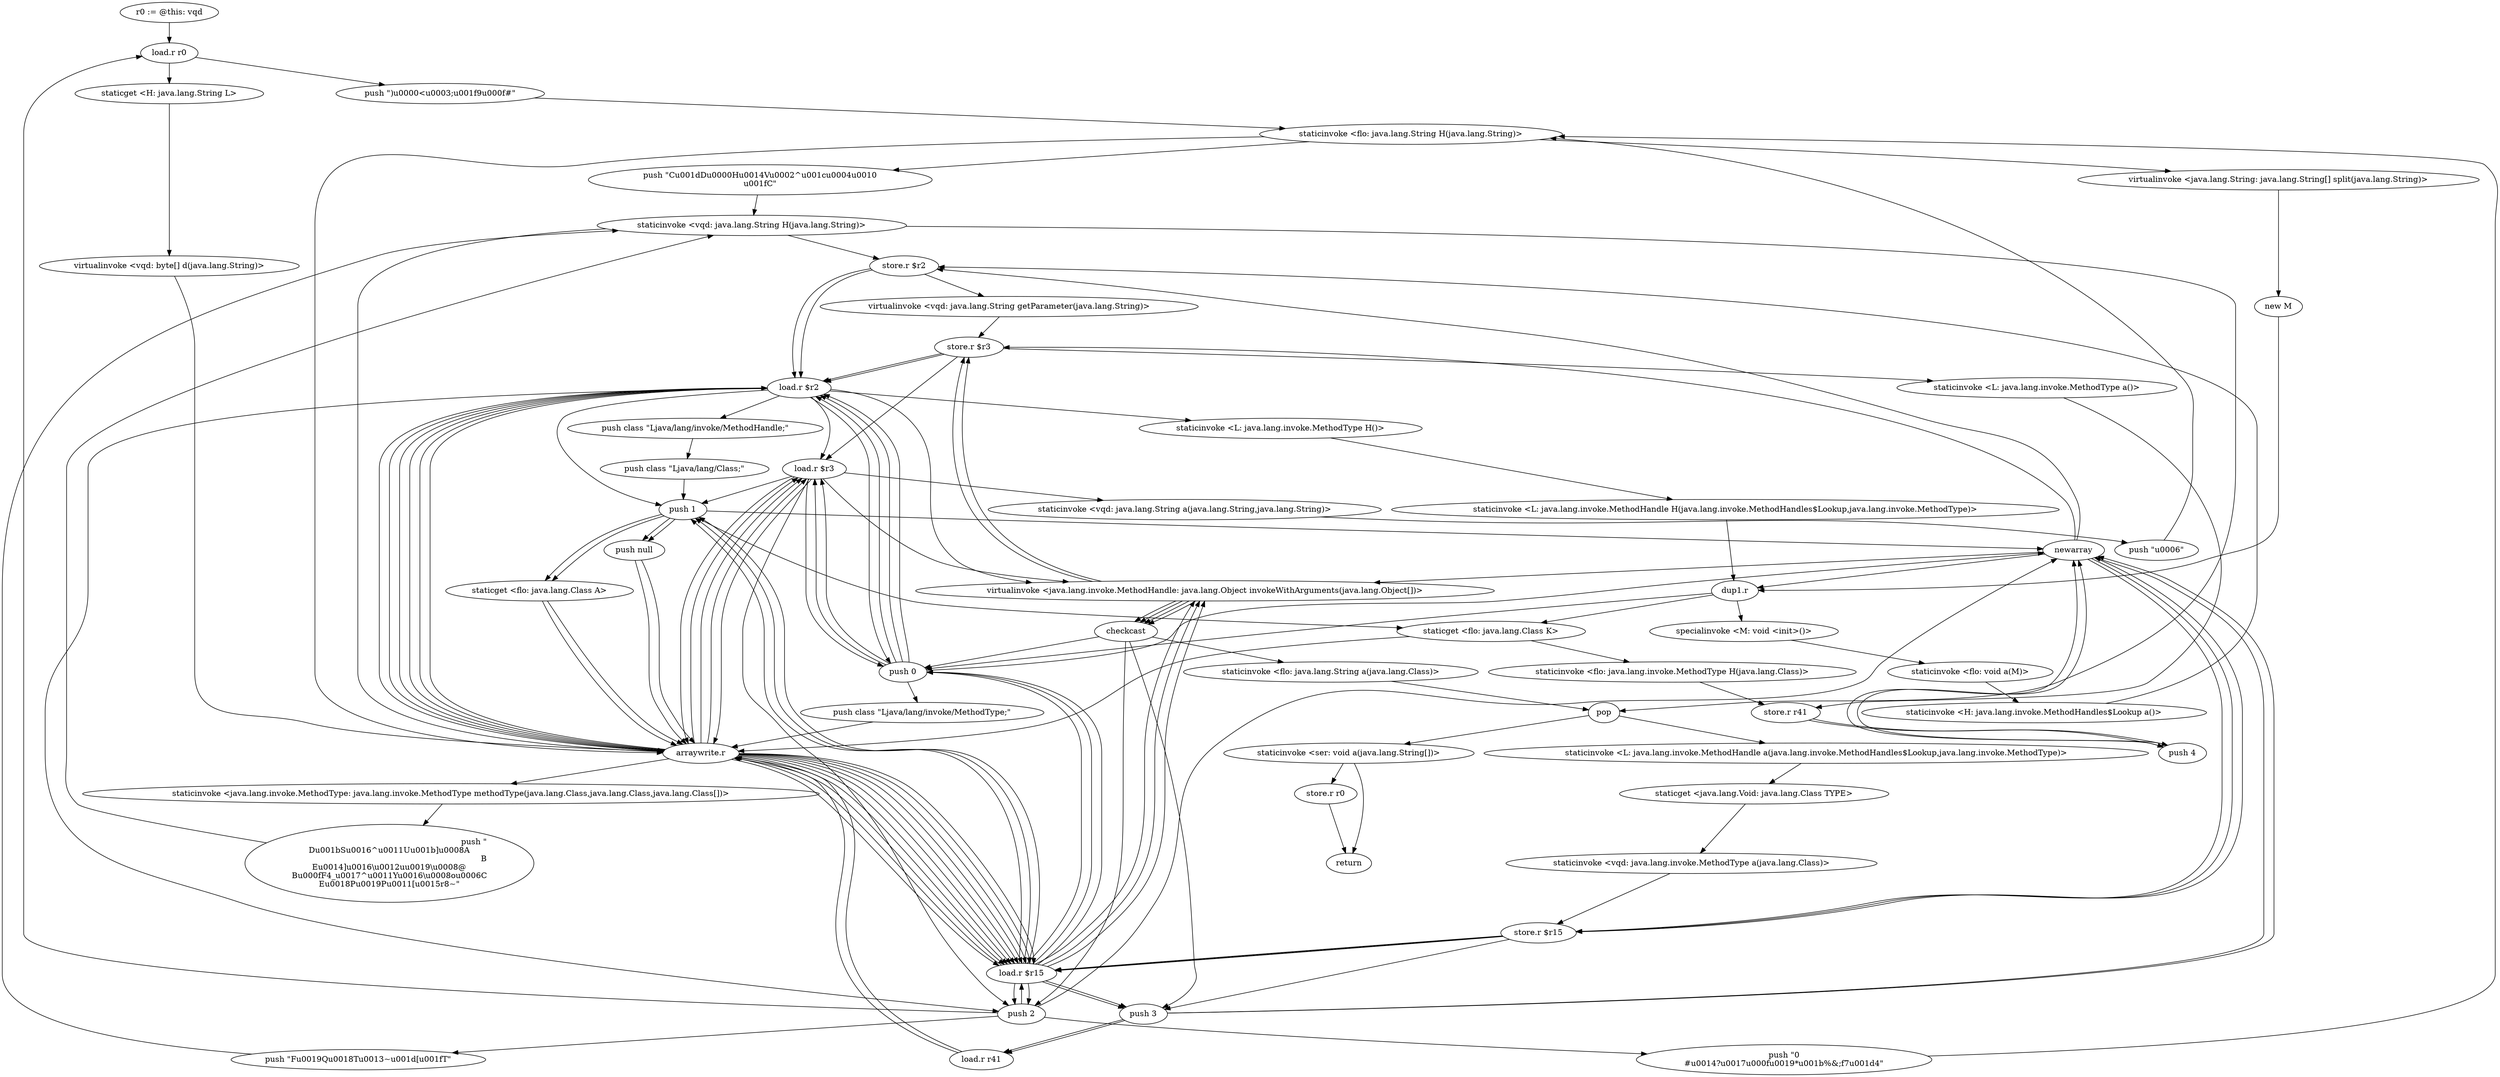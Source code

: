 digraph "" {
    "r0 := @this: vqd"
    "load.r r0"
    "r0 := @this: vqd"->"load.r r0";
    "push \")\u0000<\u0003;\u001f9\u000f#\""
    "load.r r0"->"push \")\u0000<\u0003;\u001f9\u000f#\"";
    "staticinvoke <flo: java.lang.String H(java.lang.String)>"
    "push \")\u0000<\u0003;\u001f9\u000f#\""->"staticinvoke <flo: java.lang.String H(java.lang.String)>";
    "push \"C\u001dD\u0000H\u0014V\u0002^\u001c\u0004\u0010\n\u001fC\""
    "staticinvoke <flo: java.lang.String H(java.lang.String)>"->"push \"C\u001dD\u0000H\u0014V\u0002^\u001c\u0004\u0010\n\u001fC\"";
    "staticinvoke <vqd: java.lang.String H(java.lang.String)>"
    "push \"C\u001dD\u0000H\u0014V\u0002^\u001c\u0004\u0010\n\u001fC\""->"staticinvoke <vqd: java.lang.String H(java.lang.String)>";
    "store.r $r2"
    "staticinvoke <vqd: java.lang.String H(java.lang.String)>"->"store.r $r2";
    "virtualinvoke <vqd: java.lang.String getParameter(java.lang.String)>"
    "store.r $r2"->"virtualinvoke <vqd: java.lang.String getParameter(java.lang.String)>";
    "store.r $r3"
    "virtualinvoke <vqd: java.lang.String getParameter(java.lang.String)>"->"store.r $r3";
    "load.r $r2"
    "store.r $r3"->"load.r $r2";
    "load.r $r3"
    "load.r $r2"->"load.r $r3";
    "staticinvoke <vqd: java.lang.String a(java.lang.String,java.lang.String)>"
    "load.r $r3"->"staticinvoke <vqd: java.lang.String a(java.lang.String,java.lang.String)>";
    "push \"\u0006\""
    "staticinvoke <vqd: java.lang.String a(java.lang.String,java.lang.String)>"->"push \"\u0006\"";
    "push \"\u0006\""->"staticinvoke <flo: java.lang.String H(java.lang.String)>";
    "virtualinvoke <java.lang.String: java.lang.String[] split(java.lang.String)>"
    "staticinvoke <flo: java.lang.String H(java.lang.String)>"->"virtualinvoke <java.lang.String: java.lang.String[] split(java.lang.String)>";
    "new M"
    "virtualinvoke <java.lang.String: java.lang.String[] split(java.lang.String)>"->"new M";
    "dup1.r"
    "new M"->"dup1.r";
    "specialinvoke <M: void <init>()>"
    "dup1.r"->"specialinvoke <M: void <init>()>";
    "staticinvoke <flo: void a(M)>"
    "specialinvoke <M: void <init>()>"->"staticinvoke <flo: void a(M)>";
    "staticinvoke <H: java.lang.invoke.MethodHandles$Lookup a()>"
    "staticinvoke <flo: void a(M)>"->"staticinvoke <H: java.lang.invoke.MethodHandles$Lookup a()>";
    "staticinvoke <H: java.lang.invoke.MethodHandles$Lookup a()>"->"store.r $r2";
    "store.r $r2"->"load.r $r2";
    "push class \"Ljava/lang/invoke/MethodHandle;\""
    "load.r $r2"->"push class \"Ljava/lang/invoke/MethodHandle;\"";
    "push class \"Ljava/lang/Class;\""
    "push class \"Ljava/lang/invoke/MethodHandle;\""->"push class \"Ljava/lang/Class;\"";
    "push 1"
    "push class \"Ljava/lang/Class;\""->"push 1";
    "newarray"
    "push 1"->"newarray";
    "newarray"->"dup1.r";
    "push 0"
    "dup1.r"->"push 0";
    "push class \"Ljava/lang/invoke/MethodType;\""
    "push 0"->"push class \"Ljava/lang/invoke/MethodType;\"";
    "arraywrite.r"
    "push class \"Ljava/lang/invoke/MethodType;\""->"arraywrite.r";
    "staticinvoke <java.lang.invoke.MethodType: java.lang.invoke.MethodType methodType(java.lang.Class,java.lang.Class,java.lang.Class[])>"
    "arraywrite.r"->"staticinvoke <java.lang.invoke.MethodType: java.lang.invoke.MethodType methodType(java.lang.Class,java.lang.Class,java.lang.Class[])>";
    "push \"\rD\u001bS\u0016^\u0011U\u001b]\u0008A\nB\rE\u0014]\u0016\\\u0012u\u0019\\\u0008@\nB\u000fF4_\u0017^\u0011Y\u0016\\\u0008o\u0006C\rE\u0018P\u0019P\u0011[\u0015r8~\""
    "staticinvoke <java.lang.invoke.MethodType: java.lang.invoke.MethodType methodType(java.lang.Class,java.lang.Class,java.lang.Class[])>"->"push \"\rD\u001bS\u0016^\u0011U\u001b]\u0008A\nB\rE\u0014]\u0016\\\u0012u\u0019\\\u0008@\nB\u000fF4_\u0017^\u0011Y\u0016\\\u0008o\u0006C\rE\u0018P\u0019P\u0011[\u0015r8~\"";
    "push \"\rD\u001bS\u0016^\u0011U\u001b]\u0008A\nB\rE\u0014]\u0016\\\u0012u\u0019\\\u0008@\nB\u000fF4_\u0017^\u0011Y\u0016\\\u0008o\u0006C\rE\u0018P\u0019P\u0011[\u0015r8~\""->"staticinvoke <vqd: java.lang.String H(java.lang.String)>";
    "pop"
    "staticinvoke <vqd: java.lang.String H(java.lang.String)>"->"pop";
    "staticinvoke <L: java.lang.invoke.MethodHandle a(java.lang.invoke.MethodHandles$Lookup,java.lang.invoke.MethodType)>"
    "pop"->"staticinvoke <L: java.lang.invoke.MethodHandle a(java.lang.invoke.MethodHandles$Lookup,java.lang.invoke.MethodType)>";
    "staticget <java.lang.Void: java.lang.Class TYPE>"
    "staticinvoke <L: java.lang.invoke.MethodHandle a(java.lang.invoke.MethodHandles$Lookup,java.lang.invoke.MethodType)>"->"staticget <java.lang.Void: java.lang.Class TYPE>";
    "staticinvoke <vqd: java.lang.invoke.MethodType a(java.lang.Class)>"
    "staticget <java.lang.Void: java.lang.Class TYPE>"->"staticinvoke <vqd: java.lang.invoke.MethodType a(java.lang.Class)>";
    "store.r $r15"
    "staticinvoke <vqd: java.lang.invoke.MethodType a(java.lang.Class)>"->"store.r $r15";
    "push 3"
    "store.r $r15"->"push 3";
    "push 3"->"newarray";
    "newarray"->"store.r $r3";
    "store.r $r3"->"load.r $r3";
    "load.r $r3"->"push 0";
    "push 0"->"load.r $r2";
    "load.r $r2"->"arraywrite.r";
    "arraywrite.r"->"load.r $r3";
    "load.r $r3"->"push 1";
    "staticget <flo: java.lang.Class A>"
    "push 1"->"staticget <flo: java.lang.Class A>";
    "staticget <flo: java.lang.Class A>"->"arraywrite.r";
    "arraywrite.r"->"load.r $r3";
    "push 2"
    "load.r $r3"->"push 2";
    "load.r $r15"
    "push 2"->"load.r $r15";
    "load.r $r15"->"arraywrite.r";
    "arraywrite.r"->"load.r $r3";
    "virtualinvoke <java.lang.invoke.MethodHandle: java.lang.Object invokeWithArguments(java.lang.Object[])>"
    "load.r $r3"->"virtualinvoke <java.lang.invoke.MethodHandle: java.lang.Object invokeWithArguments(java.lang.Object[])>";
    "checkcast"
    "virtualinvoke <java.lang.invoke.MethodHandle: java.lang.Object invokeWithArguments(java.lang.Object[])>"->"checkcast";
    "checkcast"->"push 0";
    "push 0"->"newarray";
    "newarray"->"virtualinvoke <java.lang.invoke.MethodHandle: java.lang.Object invokeWithArguments(java.lang.Object[])>";
    "virtualinvoke <java.lang.invoke.MethodHandle: java.lang.Object invokeWithArguments(java.lang.Object[])>"->"store.r $r3";
    "store.r $r3"->"load.r $r2";
    "staticinvoke <L: java.lang.invoke.MethodType H()>"
    "load.r $r2"->"staticinvoke <L: java.lang.invoke.MethodType H()>";
    "staticinvoke <L: java.lang.invoke.MethodHandle H(java.lang.invoke.MethodHandles$Lookup,java.lang.invoke.MethodType)>"
    "staticinvoke <L: java.lang.invoke.MethodType H()>"->"staticinvoke <L: java.lang.invoke.MethodHandle H(java.lang.invoke.MethodHandles$Lookup,java.lang.invoke.MethodType)>";
    "staticinvoke <L: java.lang.invoke.MethodHandle H(java.lang.invoke.MethodHandles$Lookup,java.lang.invoke.MethodType)>"->"dup1.r";
    "staticget <flo: java.lang.Class K>"
    "dup1.r"->"staticget <flo: java.lang.Class K>";
    "staticinvoke <flo: java.lang.invoke.MethodType H(java.lang.Class)>"
    "staticget <flo: java.lang.Class K>"->"staticinvoke <flo: java.lang.invoke.MethodType H(java.lang.Class)>";
    "store.r r41"
    "staticinvoke <flo: java.lang.invoke.MethodType H(java.lang.Class)>"->"store.r r41";
    "push 4"
    "store.r r41"->"push 4";
    "push 4"->"newarray";
    "newarray"->"store.r $r15";
    "store.r $r15"->"load.r $r15";
    "load.r $r15"->"push 0";
    "push 0"->"load.r $r2";
    "load.r $r2"->"arraywrite.r";
    "arraywrite.r"->"load.r $r15";
    "load.r $r15"->"push 1";
    "push 1"->"staticget <flo: java.lang.Class A>";
    "staticget <flo: java.lang.Class A>"->"arraywrite.r";
    "arraywrite.r"->"load.r $r15";
    "load.r $r15"->"push 2";
    "push \"0\n#\u0014?\u0017\u000f\u0019*\u001b%&;\f7\u001d4\""
    "push 2"->"push \"0\n#\u0014?\u0017\u000f\u0019*\u001b%&;\f7\u001d4\"";
    "push \"0\n#\u0014?\u0017\u000f\u0019*\u001b%&;\f7\u001d4\""->"staticinvoke <flo: java.lang.String H(java.lang.String)>";
    "staticinvoke <flo: java.lang.String H(java.lang.String)>"->"arraywrite.r";
    "arraywrite.r"->"load.r $r15";
    "load.r $r15"->"push 3";
    "load.r r41"
    "push 3"->"load.r r41";
    "load.r r41"->"arraywrite.r";
    "arraywrite.r"->"load.r $r15";
    "load.r $r15"->"virtualinvoke <java.lang.invoke.MethodHandle: java.lang.Object invokeWithArguments(java.lang.Object[])>";
    "virtualinvoke <java.lang.invoke.MethodHandle: java.lang.Object invokeWithArguments(java.lang.Object[])>"->"checkcast";
    "checkcast"->"push 2";
    "push 2"->"newarray";
    "newarray"->"store.r $r15";
    "store.r $r15"->"load.r $r15";
    "load.r $r15"->"push 0";
    "push 0"->"load.r $r3";
    "load.r $r3"->"arraywrite.r";
    "arraywrite.r"->"load.r $r15";
    "load.r $r15"->"push 1";
    "push null"
    "push 1"->"push null";
    "push null"->"arraywrite.r";
    "arraywrite.r"->"load.r $r15";
    "load.r $r15"->"virtualinvoke <java.lang.invoke.MethodHandle: java.lang.Object invokeWithArguments(java.lang.Object[])>";
    "virtualinvoke <java.lang.invoke.MethodHandle: java.lang.Object invokeWithArguments(java.lang.Object[])>"->"store.r $r3";
    "staticinvoke <L: java.lang.invoke.MethodType a()>"
    "store.r $r3"->"staticinvoke <L: java.lang.invoke.MethodType a()>";
    "staticinvoke <L: java.lang.invoke.MethodType a()>"->"store.r r41";
    "store.r r41"->"push 4";
    "push 4"->"newarray";
    "newarray"->"store.r $r15";
    "store.r $r15"->"load.r $r15";
    "load.r $r15"->"push 0";
    "push 0"->"load.r $r2";
    "load.r $r2"->"arraywrite.r";
    "arraywrite.r"->"load.r $r15";
    "load.r $r15"->"push 1";
    "push 1"->"staticget <flo: java.lang.Class K>";
    "staticget <flo: java.lang.Class K>"->"arraywrite.r";
    "arraywrite.r"->"load.r $r15";
    "load.r $r15"->"push 2";
    "push \"F\u0019Q\u0018T\u0013~\u001d[\u001fT\""
    "push 2"->"push \"F\u0019Q\u0018T\u0013~\u001d[\u001fT\"";
    "push \"F\u0019Q\u0018T\u0013~\u001d[\u001fT\""->"staticinvoke <vqd: java.lang.String H(java.lang.String)>";
    "staticinvoke <vqd: java.lang.String H(java.lang.String)>"->"arraywrite.r";
    "arraywrite.r"->"load.r $r15";
    "load.r $r15"->"push 3";
    "push 3"->"load.r r41";
    "load.r r41"->"arraywrite.r";
    "arraywrite.r"->"load.r $r15";
    "load.r $r15"->"virtualinvoke <java.lang.invoke.MethodHandle: java.lang.Object invokeWithArguments(java.lang.Object[])>";
    "virtualinvoke <java.lang.invoke.MethodHandle: java.lang.Object invokeWithArguments(java.lang.Object[])>"->"checkcast";
    "checkcast"->"push 3";
    "push 3"->"newarray";
    "newarray"->"store.r $r2";
    "store.r $r2"->"load.r $r2";
    "load.r $r2"->"push 0";
    "push 0"->"load.r $r3";
    "load.r $r3"->"arraywrite.r";
    "arraywrite.r"->"load.r $r2";
    "load.r $r2"->"push 1";
    "push 1"->"push null";
    "push null"->"arraywrite.r";
    "arraywrite.r"->"load.r $r2";
    "load.r $r2"->"push 2";
    "push 2"->"load.r r0";
    "staticget <H: java.lang.String L>"
    "load.r r0"->"staticget <H: java.lang.String L>";
    "virtualinvoke <vqd: byte[] d(java.lang.String)>"
    "staticget <H: java.lang.String L>"->"virtualinvoke <vqd: byte[] d(java.lang.String)>";
    "virtualinvoke <vqd: byte[] d(java.lang.String)>"->"arraywrite.r";
    "arraywrite.r"->"load.r $r2";
    "load.r $r2"->"virtualinvoke <java.lang.invoke.MethodHandle: java.lang.Object invokeWithArguments(java.lang.Object[])>";
    "virtualinvoke <java.lang.invoke.MethodHandle: java.lang.Object invokeWithArguments(java.lang.Object[])>"->"checkcast";
    "staticinvoke <flo: java.lang.String a(java.lang.Class)>"
    "checkcast"->"staticinvoke <flo: java.lang.String a(java.lang.Class)>";
    "staticinvoke <flo: java.lang.String a(java.lang.Class)>"->"pop";
    "staticinvoke <ser: void a(java.lang.String[])>"
    "pop"->"staticinvoke <ser: void a(java.lang.String[])>";
    "return"
    "staticinvoke <ser: void a(java.lang.String[])>"->"return";
    "store.r r0"
    "staticinvoke <ser: void a(java.lang.String[])>"->"store.r r0";
    "store.r r0"->"return";
}
